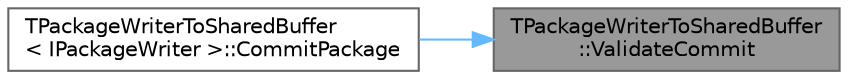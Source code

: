 digraph "TPackageWriterToSharedBuffer::ValidateCommit"
{
 // INTERACTIVE_SVG=YES
 // LATEX_PDF_SIZE
  bgcolor="transparent";
  edge [fontname=Helvetica,fontsize=10,labelfontname=Helvetica,labelfontsize=10];
  node [fontname=Helvetica,fontsize=10,shape=box,height=0.2,width=0.4];
  rankdir="RL";
  Node1 [id="Node000001",label="TPackageWriterToSharedBuffer\l::ValidateCommit",height=0.2,width=0.4,color="gray40", fillcolor="grey60", style="filled", fontcolor="black",tooltip="Verify records from all Write functions are valid, and the required ones are present."];
  Node1 -> Node2 [id="edge1_Node000001_Node000002",dir="back",color="steelblue1",style="solid",tooltip=" "];
  Node2 [id="Node000002",label="TPackageWriterToSharedBuffer\l\< IPackageWriter \>::CommitPackage",height=0.2,width=0.4,color="grey40", fillcolor="white", style="filled",URL="$db/d88/classTPackageWriterToSharedBuffer.html#ae00bb19b68cdfa8e87a91fb088996350",tooltip=" "];
}
